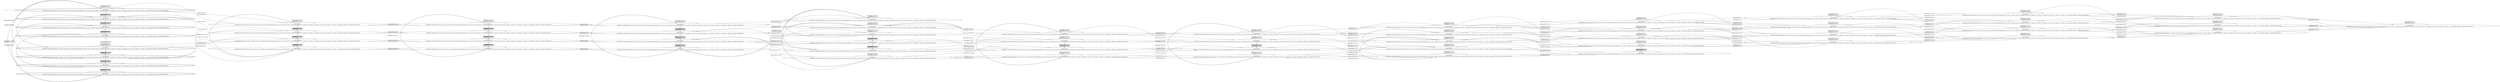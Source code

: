digraph {
rankdir="LR"
s0[peripheries=2,label="state_index=0
State(index=0, fluent atoms=[(at p0 l0-1), (at t0 l0-1), (at t1 l1-0), (at a0 l1-0)], static atoms=[(airplane a0), (city c0), (city c1), (truck t0), (truck t1), (location l0-0), (in-city l0-0 c0), (location l0-1), (in-city l0-1 c0), (location l1-0), (in-city l1-0 c1), (location l1-1), (in-city l1-1 c1), (airport l0-0), (airport l1-0), (obj p0)], derived atoms=[])
"]
s1[peripheries=2,label="state_index=1
State(index=1, fluent atoms=[(at p0 l0-1), (at t0 l0-1), (at a0 l1-0), (at t1 l1-1)], static atoms=[(airplane a0), (city c0), (city c1), (truck t0), (truck t1), (location l0-0), (in-city l0-0 c0), (location l0-1), (in-city l0-1 c0), (location l1-0), (in-city l1-0 c1), (location l1-1), (in-city l1-1 c1), (airport l0-0), (airport l1-0), (obj p0)], derived atoms=[])
"]
s2[peripheries=2,label="state_index=2
State(index=2, fluent atoms=[(at p0 l0-1), (at t1 l1-0), (at a0 l1-0), (at t0 l0-0)], static atoms=[(airplane a0), (city c0), (city c1), (truck t0), (truck t1), (location l0-0), (in-city l0-0 c0), (location l0-1), (in-city l0-1 c0), (location l1-0), (in-city l1-0 c1), (location l1-1), (in-city l1-1 c1), (airport l0-0), (airport l1-0), (obj p0)], derived atoms=[])
"]
s3[label="state_index=3
State(index=3, fluent atoms=[(at t0 l0-1), (at t1 l1-0), (at a0 l1-0), (in p0 t0)], static atoms=[(airplane a0), (city c0), (city c1), (truck t0), (truck t1), (location l0-0), (in-city l0-0 c0), (location l0-1), (in-city l0-1 c0), (location l1-0), (in-city l1-0 c1), (location l1-1), (in-city l1-1 c1), (airport l0-0), (airport l1-0), (obj p0)], derived atoms=[])
"]
s4[peripheries=2,label="state_index=4
State(index=4, fluent atoms=[(at p0 l0-1), (at t0 l0-1), (at t1 l1-0), (at a0 l0-0)], static atoms=[(airplane a0), (city c0), (city c1), (truck t0), (truck t1), (location l0-0), (in-city l0-0 c0), (location l0-1), (in-city l0-1 c0), (location l1-0), (in-city l1-0 c1), (location l1-1), (in-city l1-1 c1), (airport l0-0), (airport l1-0), (obj p0)], derived atoms=[])
"]
s5[peripheries=2,label="state_index=5
State(index=5, fluent atoms=[(at p0 l0-1), (at t0 l0-1), (at a0 l0-0), (at t1 l1-1)], static atoms=[(airplane a0), (city c0), (city c1), (truck t0), (truck t1), (location l0-0), (in-city l0-0 c0), (location l0-1), (in-city l0-1 c0), (location l1-0), (in-city l1-0 c1), (location l1-1), (in-city l1-1 c1), (airport l0-0), (airport l1-0), (obj p0)], derived atoms=[])
"]
s6[peripheries=2,label="state_index=6
State(index=6, fluent atoms=[(at p0 l0-1), (at t1 l1-0), (at a0 l0-0), (at t0 l0-0)], static atoms=[(airplane a0), (city c0), (city c1), (truck t0), (truck t1), (location l0-0), (in-city l0-0 c0), (location l0-1), (in-city l0-1 c0), (location l1-0), (in-city l1-0 c1), (location l1-1), (in-city l1-1 c1), (airport l0-0), (airport l1-0), (obj p0)], derived atoms=[])
"]
s7[label="state_index=7
State(index=7, fluent atoms=[(at t0 l0-1), (at t1 l1-0), (at a0 l0-0), (in p0 t0)], static atoms=[(airplane a0), (city c0), (city c1), (truck t0), (truck t1), (location l0-0), (in-city l0-0 c0), (location l0-1), (in-city l0-1 c0), (location l1-0), (in-city l1-0 c1), (location l1-1), (in-city l1-1 c1), (airport l0-0), (airport l1-0), (obj p0)], derived atoms=[])
"]
s8[label="state_index=8
State(index=8, fluent atoms=[(at t0 l0-1), (at a0 l0-0), (at t1 l1-1), (in p0 t0)], static atoms=[(airplane a0), (city c0), (city c1), (truck t0), (truck t1), (location l0-0), (in-city l0-0 c0), (location l0-1), (in-city l0-1 c0), (location l1-0), (in-city l1-0 c1), (location l1-1), (in-city l1-1 c1), (airport l0-0), (airport l1-0), (obj p0)], derived atoms=[])
"]
s9[label="state_index=9
State(index=9, fluent atoms=[(at t1 l1-0), (at a0 l0-0), (at t0 l0-0), (in p0 t0)], static atoms=[(airplane a0), (city c0), (city c1), (truck t0), (truck t1), (location l0-0), (in-city l0-0 c0), (location l0-1), (in-city l0-1 c0), (location l1-0), (in-city l1-0 c1), (location l1-1), (in-city l1-1 c1), (airport l0-0), (airport l1-0), (obj p0)], derived atoms=[])
"]
s10[label="state_index=10
State(index=10, fluent atoms=[(at a0 l0-0), (at t0 l0-0), (at t1 l1-1), (in p0 t0)], static atoms=[(airplane a0), (city c0), (city c1), (truck t0), (truck t1), (location l0-0), (in-city l0-0 c0), (location l0-1), (in-city l0-1 c0), (location l1-0), (in-city l1-0 c1), (location l1-1), (in-city l1-1 c1), (airport l0-0), (airport l1-0), (obj p0)], derived atoms=[])
"]
s11[label="state_index=11
State(index=11, fluent atoms=[(at t1 l1-0), (at a0 l0-0), (at t0 l0-0), (at p0 l0-0)], static atoms=[(airplane a0), (city c0), (city c1), (truck t0), (truck t1), (location l0-0), (in-city l0-0 c0), (location l0-1), (in-city l0-1 c0), (location l1-0), (in-city l1-0 c1), (location l1-1), (in-city l1-1 c1), (airport l0-0), (airport l1-0), (obj p0)], derived atoms=[])
"]
s12[label="state_index=12
State(index=12, fluent atoms=[(at t1 l1-0), (at a0 l1-0), (at t0 l0-0), (in p0 t0)], static atoms=[(airplane a0), (city c0), (city c1), (truck t0), (truck t1), (location l0-0), (in-city l0-0 c0), (location l0-1), (in-city l0-1 c0), (location l1-0), (in-city l1-0 c1), (location l1-1), (in-city l1-1 c1), (airport l0-0), (airport l1-0), (obj p0)], derived atoms=[])
"]
s13[label="state_index=13
State(index=13, fluent atoms=[(at a0 l1-0), (at t0 l0-0), (at t1 l1-1), (in p0 t0)], static atoms=[(airplane a0), (city c0), (city c1), (truck t0), (truck t1), (location l0-0), (in-city l0-0 c0), (location l0-1), (in-city l0-1 c0), (location l1-0), (in-city l1-0 c1), (location l1-1), (in-city l1-1 c1), (airport l0-0), (airport l1-0), (obj p0)], derived atoms=[])
"]
s14[label="state_index=14
State(index=14, fluent atoms=[(at t1 l1-0), (at a0 l1-0), (at t0 l0-0), (at p0 l0-0)], static atoms=[(airplane a0), (city c0), (city c1), (truck t0), (truck t1), (location l0-0), (in-city l0-0 c0), (location l0-1), (in-city l0-1 c0), (location l1-0), (in-city l1-0 c1), (location l1-1), (in-city l1-1 c1), (airport l0-0), (airport l1-0), (obj p0)], derived atoms=[])
"]
s15[label="state_index=15
State(index=15, fluent atoms=[(at a0 l1-0), (at t0 l0-0), (at t1 l1-1), (at p0 l0-0)], static atoms=[(airplane a0), (city c0), (city c1), (truck t0), (truck t1), (location l0-0), (in-city l0-0 c0), (location l0-1), (in-city l0-1 c0), (location l1-0), (in-city l1-0 c1), (location l1-1), (in-city l1-1 c1), (airport l0-0), (airport l1-0), (obj p0)], derived atoms=[])
"]
s16[label="state_index=16
State(index=16, fluent atoms=[(at t0 l0-1), (at t1 l1-0), (at a0 l1-0), (at p0 l0-0)], static atoms=[(airplane a0), (city c0), (city c1), (truck t0), (truck t1), (location l0-0), (in-city l0-0 c0), (location l0-1), (in-city l0-1 c0), (location l1-0), (in-city l1-0 c1), (location l1-1), (in-city l1-1 c1), (airport l0-0), (airport l1-0), (obj p0)], derived atoms=[])
"]
s17[label="state_index=17
State(index=17, fluent atoms=[(at t0 l0-1), (at a0 l1-0), (at t1 l1-1), (at p0 l0-0)], static atoms=[(airplane a0), (city c0), (city c1), (truck t0), (truck t1), (location l0-0), (in-city l0-0 c0), (location l0-1), (in-city l0-1 c0), (location l1-0), (in-city l1-0 c1), (location l1-1), (in-city l1-1 c1), (airport l0-0), (airport l1-0), (obj p0)], derived atoms=[])
"]
s18[label="state_index=18
State(index=18, fluent atoms=[(at t0 l0-1), (at t1 l1-0), (at a0 l0-0), (at p0 l0-0)], static atoms=[(airplane a0), (city c0), (city c1), (truck t0), (truck t1), (location l0-0), (in-city l0-0 c0), (location l0-1), (in-city l0-1 c0), (location l1-0), (in-city l1-0 c1), (location l1-1), (in-city l1-1 c1), (airport l0-0), (airport l1-0), (obj p0)], derived atoms=[])
"]
s19[label="state_index=19
State(index=19, fluent atoms=[(at t0 l0-1), (at a0 l0-0), (at t1 l1-1), (at p0 l0-0)], static atoms=[(airplane a0), (city c0), (city c1), (truck t0), (truck t1), (location l0-0), (in-city l0-0 c0), (location l0-1), (in-city l0-1 c0), (location l1-0), (in-city l1-0 c1), (location l1-1), (in-city l1-1 c1), (airport l0-0), (airport l1-0), (obj p0)], derived atoms=[])
"]
s20[label="state_index=20
State(index=20, fluent atoms=[(at t0 l0-1), (at t1 l1-0), (at a0 l0-0), (in p0 a0)], static atoms=[(airplane a0), (city c0), (city c1), (truck t0), (truck t1), (location l0-0), (in-city l0-0 c0), (location l0-1), (in-city l0-1 c0), (location l1-0), (in-city l1-0 c1), (location l1-1), (in-city l1-1 c1), (airport l0-0), (airport l1-0), (obj p0)], derived atoms=[])
"]
s21[label="state_index=21
State(index=21, fluent atoms=[(at t0 l0-1), (at a0 l0-0), (at t1 l1-1), (in p0 a0)], static atoms=[(airplane a0), (city c0), (city c1), (truck t0), (truck t1), (location l0-0), (in-city l0-0 c0), (location l0-1), (in-city l0-1 c0), (location l1-0), (in-city l1-0 c1), (location l1-1), (in-city l1-1 c1), (airport l0-0), (airport l1-0), (obj p0)], derived atoms=[])
"]
s22[label="state_index=22
State(index=22, fluent atoms=[(at t1 l1-0), (at a0 l0-0), (at t0 l0-0), (in p0 a0)], static atoms=[(airplane a0), (city c0), (city c1), (truck t0), (truck t1), (location l0-0), (in-city l0-0 c0), (location l0-1), (in-city l0-1 c0), (location l1-0), (in-city l1-0 c1), (location l1-1), (in-city l1-1 c1), (airport l0-0), (airport l1-0), (obj p0)], derived atoms=[])
"]
s23[label="state_index=23
State(index=23, fluent atoms=[(at t0 l0-1), (at t1 l1-0), (at a0 l1-0), (in p0 a0)], static atoms=[(airplane a0), (city c0), (city c1), (truck t0), (truck t1), (location l0-0), (in-city l0-0 c0), (location l0-1), (in-city l0-1 c0), (location l1-0), (in-city l1-0 c1), (location l1-1), (in-city l1-1 c1), (airport l0-0), (airport l1-0), (obj p0)], derived atoms=[])
"]
s24[label="state_index=24
State(index=24, fluent atoms=[(at t0 l0-1), (at a0 l1-0), (at t1 l1-1), (in p0 a0)], static atoms=[(airplane a0), (city c0), (city c1), (truck t0), (truck t1), (location l0-0), (in-city l0-0 c0), (location l0-1), (in-city l0-1 c0), (location l1-0), (in-city l1-0 c1), (location l1-1), (in-city l1-1 c1), (airport l0-0), (airport l1-0), (obj p0)], derived atoms=[])
"]
s25[label="state_index=25
State(index=25, fluent atoms=[(at t1 l1-0), (at a0 l1-0), (at t0 l0-0), (in p0 a0)], static atoms=[(airplane a0), (city c0), (city c1), (truck t0), (truck t1), (location l0-0), (in-city l0-0 c0), (location l0-1), (in-city l0-1 c0), (location l1-0), (in-city l1-0 c1), (location l1-1), (in-city l1-1 c1), (airport l0-0), (airport l1-0), (obj p0)], derived atoms=[])
"]
s26[label="state_index=26
State(index=26, fluent atoms=[(at t0 l0-1), (at t1 l1-0), (at a0 l1-0), (at p0 l1-0)], static atoms=[(airplane a0), (city c0), (city c1), (truck t0), (truck t1), (location l0-0), (in-city l0-0 c0), (location l0-1), (in-city l0-1 c0), (location l1-0), (in-city l1-0 c1), (location l1-1), (in-city l1-1 c1), (airport l0-0), (airport l1-0), (obj p0)], derived atoms=[])
"]
s27[label="state_index=27
State(index=27, fluent atoms=[(at t0 l0-1), (at a0 l1-0), (at t1 l1-1), (at p0 l1-0)], static atoms=[(airplane a0), (city c0), (city c1), (truck t0), (truck t1), (location l0-0), (in-city l0-0 c0), (location l0-1), (in-city l0-1 c0), (location l1-0), (in-city l1-0 c1), (location l1-1), (in-city l1-1 c1), (airport l0-0), (airport l1-0), (obj p0)], derived atoms=[])
"]
s28[label="state_index=28
State(index=28, fluent atoms=[(at t1 l1-0), (at a0 l1-0), (at t0 l0-0), (at p0 l1-0)], static atoms=[(airplane a0), (city c0), (city c1), (truck t0), (truck t1), (location l0-0), (in-city l0-0 c0), (location l0-1), (in-city l0-1 c0), (location l1-0), (in-city l1-0 c1), (location l1-1), (in-city l1-1 c1), (airport l0-0), (airport l1-0), (obj p0)], derived atoms=[])
"]
s29[label="state_index=29
State(index=29, fluent atoms=[(at t0 l0-1), (at t1 l1-0), (at a0 l1-0), (in p0 t1)], static atoms=[(airplane a0), (city c0), (city c1), (truck t0), (truck t1), (location l0-0), (in-city l0-0 c0), (location l0-1), (in-city l0-1 c0), (location l1-0), (in-city l1-0 c1), (location l1-1), (in-city l1-1 c1), (airport l0-0), (airport l1-0), (obj p0)], derived atoms=[])
"]
s30[label="state_index=30
State(index=30, fluent atoms=[(at t0 l0-1), (at t1 l1-0), (at a0 l0-0), (at p0 l1-0)], static atoms=[(airplane a0), (city c0), (city c1), (truck t0), (truck t1), (location l0-0), (in-city l0-0 c0), (location l0-1), (in-city l0-1 c0), (location l1-0), (in-city l1-0 c1), (location l1-1), (in-city l1-1 c1), (airport l0-0), (airport l1-0), (obj p0)], derived atoms=[])
"]
s31[label="state_index=31
State(index=31, fluent atoms=[(at t0 l0-1), (at a0 l0-0), (at t1 l1-1), (at p0 l1-0)], static atoms=[(airplane a0), (city c0), (city c1), (truck t0), (truck t1), (location l0-0), (in-city l0-0 c0), (location l0-1), (in-city l0-1 c0), (location l1-0), (in-city l1-0 c1), (location l1-1), (in-city l1-1 c1), (airport l0-0), (airport l1-0), (obj p0)], derived atoms=[])
"]
s32[label="state_index=32
State(index=32, fluent atoms=[(at t1 l1-0), (at a0 l0-0), (at t0 l0-0), (at p0 l1-0)], static atoms=[(airplane a0), (city c0), (city c1), (truck t0), (truck t1), (location l0-0), (in-city l0-0 c0), (location l0-1), (in-city l0-1 c0), (location l1-0), (in-city l1-0 c1), (location l1-1), (in-city l1-1 c1), (airport l0-0), (airport l1-0), (obj p0)], derived atoms=[])
"]
s33[label="state_index=33
State(index=33, fluent atoms=[(at t0 l0-1), (at t1 l1-0), (at a0 l0-0), (in p0 t1)], static atoms=[(airplane a0), (city c0), (city c1), (truck t0), (truck t1), (location l0-0), (in-city l0-0 c0), (location l0-1), (in-city l0-1 c0), (location l1-0), (in-city l1-0 c1), (location l1-1), (in-city l1-1 c1), (airport l0-0), (airport l1-0), (obj p0)], derived atoms=[])
"]
s34[label="state_index=34
State(index=34, fluent atoms=[(at t0 l0-1), (at a0 l0-0), (at t1 l1-1), (in p0 t1)], static atoms=[(airplane a0), (city c0), (city c1), (truck t0), (truck t1), (location l0-0), (in-city l0-0 c0), (location l0-1), (in-city l0-1 c0), (location l1-0), (in-city l1-0 c1), (location l1-1), (in-city l1-1 c1), (airport l0-0), (airport l1-0), (obj p0)], derived atoms=[])
"]
s35[label="state_index=35
State(index=35, fluent atoms=[(at t1 l1-0), (at a0 l0-0), (at t0 l0-0), (in p0 t1)], static atoms=[(airplane a0), (city c0), (city c1), (truck t0), (truck t1), (location l0-0), (in-city l0-0 c0), (location l0-1), (in-city l0-1 c0), (location l1-0), (in-city l1-0 c1), (location l1-1), (in-city l1-1 c1), (airport l0-0), (airport l1-0), (obj p0)], derived atoms=[])
"]
s36[label="state_index=36
State(index=36, fluent atoms=[(at a0 l0-0), (at t0 l0-0), (at t1 l1-1), (in p0 t1)], static atoms=[(airplane a0), (city c0), (city c1), (truck t0), (truck t1), (location l0-0), (in-city l0-0 c0), (location l0-1), (in-city l0-1 c0), (location l1-0), (in-city l1-0 c1), (location l1-1), (in-city l1-1 c1), (airport l0-0), (airport l1-0), (obj p0)], derived atoms=[])
"]
s37[label="state_index=37
State(index=37, fluent atoms=[(at t1 l1-0), (at a0 l1-0), (at t0 l0-0), (in p0 t1)], static atoms=[(airplane a0), (city c0), (city c1), (truck t0), (truck t1), (location l0-0), (in-city l0-0 c0), (location l0-1), (in-city l0-1 c0), (location l1-0), (in-city l1-0 c1), (location l1-1), (in-city l1-1 c1), (airport l0-0), (airport l1-0), (obj p0)], derived atoms=[])
"]
s38[label="state_index=38
State(index=38, fluent atoms=[(at a0 l1-0), (at t0 l0-0), (at t1 l1-1), (in p0 t1)], static atoms=[(airplane a0), (city c0), (city c1), (truck t0), (truck t1), (location l0-0), (in-city l0-0 c0), (location l0-1), (in-city l0-1 c0), (location l1-0), (in-city l1-0 c1), (location l1-1), (in-city l1-1 c1), (airport l0-0), (airport l1-0), (obj p0)], derived atoms=[])
"]
s39[label="state_index=39
State(index=39, fluent atoms=[(at a0 l1-0), (at t0 l0-0), (at t1 l1-1), (at p0 l1-1)], static atoms=[(airplane a0), (city c0), (city c1), (truck t0), (truck t1), (location l0-0), (in-city l0-0 c0), (location l0-1), (in-city l0-1 c0), (location l1-0), (in-city l1-0 c1), (location l1-1), (in-city l1-1 c1), (airport l0-0), (airport l1-0), (obj p0)], derived atoms=[])
"]
s40[label="state_index=40
State(index=40, fluent atoms=[(at t0 l0-1), (at a0 l1-0), (at t1 l1-1), (in p0 t1)], static atoms=[(airplane a0), (city c0), (city c1), (truck t0), (truck t1), (location l0-0), (in-city l0-0 c0), (location l0-1), (in-city l0-1 c0), (location l1-0), (in-city l1-0 c1), (location l1-1), (in-city l1-1 c1), (airport l0-0), (airport l1-0), (obj p0)], derived atoms=[])
"]
s41[label="state_index=41
State(index=41, fluent atoms=[(at t0 l0-1), (at a0 l1-0), (at t1 l1-1), (at p0 l1-1)], static atoms=[(airplane a0), (city c0), (city c1), (truck t0), (truck t1), (location l0-0), (in-city l0-0 c0), (location l0-1), (in-city l0-1 c0), (location l1-0), (in-city l1-0 c1), (location l1-1), (in-city l1-1 c1), (airport l0-0), (airport l1-0), (obj p0)], derived atoms=[])
"]
s42[label="state_index=42
State(index=42, fluent atoms=[(at t0 l0-1), (at t1 l1-0), (at a0 l1-0), (at p0 l1-1)], static atoms=[(airplane a0), (city c0), (city c1), (truck t0), (truck t1), (location l0-0), (in-city l0-0 c0), (location l0-1), (in-city l0-1 c0), (location l1-0), (in-city l1-0 c1), (location l1-1), (in-city l1-1 c1), (airport l0-0), (airport l1-0), (obj p0)], derived atoms=[])
"]
s43[label="state_index=43
State(index=43, fluent atoms=[(at t0 l0-1), (at a0 l0-0), (at t1 l1-1), (at p0 l1-1)], static atoms=[(airplane a0), (city c0), (city c1), (truck t0), (truck t1), (location l0-0), (in-city l0-0 c0), (location l0-1), (in-city l0-1 c0), (location l1-0), (in-city l1-0 c1), (location l1-1), (in-city l1-1 c1), (airport l0-0), (airport l1-0), (obj p0)], derived atoms=[])
"]
s44[label="state_index=44
State(index=44, fluent atoms=[(at t0 l0-1), (at t1 l1-0), (at a0 l0-0), (at p0 l1-1)], static atoms=[(airplane a0), (city c0), (city c1), (truck t0), (truck t1), (location l0-0), (in-city l0-0 c0), (location l0-1), (in-city l0-1 c0), (location l1-0), (in-city l1-0 c1), (location l1-1), (in-city l1-1 c1), (airport l0-0), (airport l1-0), (obj p0)], derived atoms=[])
"]
s45[label="state_index=45
State(index=45, fluent atoms=[(at a0 l0-0), (at t0 l0-0), (at t1 l1-1), (at p0 l1-1)], static atoms=[(airplane a0), (city c0), (city c1), (truck t0), (truck t1), (location l0-0), (in-city l0-0 c0), (location l0-1), (in-city l0-1 c0), (location l1-0), (in-city l1-0 c1), (location l1-1), (in-city l1-1 c1), (airport l0-0), (airport l1-0), (obj p0)], derived atoms=[])
"]
s46[label="state_index=46
State(index=46, fluent atoms=[(at t1 l1-0), (at a0 l0-0), (at t0 l0-0), (at p0 l1-1)], static atoms=[(airplane a0), (city c0), (city c1), (truck t0), (truck t1), (location l0-0), (in-city l0-0 c0), (location l0-1), (in-city l0-1 c0), (location l1-0), (in-city l1-0 c1), (location l1-1), (in-city l1-1 c1), (airport l0-0), (airport l1-0), (obj p0)], derived atoms=[])
"]
s47[label="state_index=47
State(index=47, fluent atoms=[(at t1 l1-0), (at a0 l1-0), (at t0 l0-0), (at p0 l1-1)], static atoms=[(airplane a0), (city c0), (city c1), (truck t0), (truck t1), (location l0-0), (in-city l0-0 c0), (location l0-1), (in-city l0-1 c0), (location l1-0), (in-city l1-0 c1), (location l1-1), (in-city l1-1 c1), (airport l0-0), (airport l1-0), (obj p0)], derived atoms=[])
"]
s48[label="state_index=48
State(index=48, fluent atoms=[(at a0 l0-0), (at t0 l0-0), (at t1 l1-1), (at p0 l1-0)], static atoms=[(airplane a0), (city c0), (city c1), (truck t0), (truck t1), (location l0-0), (in-city l0-0 c0), (location l0-1), (in-city l0-1 c0), (location l1-0), (in-city l1-0 c1), (location l1-1), (in-city l1-1 c1), (airport l0-0), (airport l1-0), (obj p0)], derived atoms=[])
"]
s49[label="state_index=49
State(index=49, fluent atoms=[(at a0 l1-0), (at t0 l0-0), (at t1 l1-1), (at p0 l1-0)], static atoms=[(airplane a0), (city c0), (city c1), (truck t0), (truck t1), (location l0-0), (in-city l0-0 c0), (location l0-1), (in-city l0-1 c0), (location l1-0), (in-city l1-0 c1), (location l1-1), (in-city l1-1 c1), (airport l0-0), (airport l1-0), (obj p0)], derived atoms=[])
"]
s50[label="state_index=50
State(index=50, fluent atoms=[(at a0 l1-0), (at t0 l0-0), (at t1 l1-1), (in p0 a0)], static atoms=[(airplane a0), (city c0), (city c1), (truck t0), (truck t1), (location l0-0), (in-city l0-0 c0), (location l0-1), (in-city l0-1 c0), (location l1-0), (in-city l1-0 c1), (location l1-1), (in-city l1-1 c1), (airport l0-0), (airport l1-0), (obj p0)], derived atoms=[])
"]
s51[label="state_index=51
State(index=51, fluent atoms=[(at a0 l0-0), (at t0 l0-0), (at t1 l1-1), (in p0 a0)], static atoms=[(airplane a0), (city c0), (city c1), (truck t0), (truck t1), (location l0-0), (in-city l0-0 c0), (location l0-1), (in-city l0-1 c0), (location l1-0), (in-city l1-0 c1), (location l1-1), (in-city l1-1 c1), (airport l0-0), (airport l1-0), (obj p0)], derived atoms=[])
"]
s52[label="state_index=52
State(index=52, fluent atoms=[(at a0 l0-0), (at t0 l0-0), (at t1 l1-1), (at p0 l0-0)], static atoms=[(airplane a0), (city c0), (city c1), (truck t0), (truck t1), (location l0-0), (in-city l0-0 c0), (location l0-1), (in-city l0-1 c0), (location l1-0), (in-city l1-0 c1), (location l1-1), (in-city l1-1 c1), (airport l0-0), (airport l1-0), (obj p0)], derived atoms=[])
"]
s53[label="state_index=53
State(index=53, fluent atoms=[(at t0 l0-1), (at a0 l1-0), (at t1 l1-1), (in p0 t0)], static atoms=[(airplane a0), (city c0), (city c1), (truck t0), (truck t1), (location l0-0), (in-city l0-0 c0), (location l0-1), (in-city l0-1 c0), (location l1-0), (in-city l1-0 c1), (location l1-1), (in-city l1-1 c1), (airport l0-0), (airport l1-0), (obj p0)], derived atoms=[])
"]
s54[peripheries=2,label="state_index=54
State(index=54, fluent atoms=[(at p0 l0-1), (at a0 l0-0), (at t0 l0-0), (at t1 l1-1)], static atoms=[(airplane a0), (city c0), (city c1), (truck t0), (truck t1), (location l0-0), (in-city l0-0 c0), (location l0-1), (in-city l0-1 c0), (location l1-0), (in-city l1-0 c1), (location l1-1), (in-city l1-1 c1), (airport l0-0), (airport l1-0), (obj p0)], derived atoms=[])
"]
s55[peripheries=2,label="state_index=55
State(index=55, fluent atoms=[(at p0 l0-1), (at a0 l1-0), (at t0 l0-0), (at t1 l1-1)], static atoms=[(airplane a0), (city c0), (city c1), (truck t0), (truck t1), (location l0-0), (in-city l0-0 c0), (location l0-1), (in-city l0-1 c0), (location l1-0), (in-city l1-0 c1), (location l1-1), (in-city l1-1 c1), (airport l0-0), (airport l1-0), (obj p0)], derived atoms=[])
"]
Dangling [ label = "", style = invis ]
{ rank = same; Dangling }
Dangling -> s0
{ rank = same; s44}
{ rank = same; s42,s43,s46}
{ rank = same; s34,s41,s45,s47}
{ rank = same; s33,s36,s39,s40}
{ rank = same; s29,s30,s31,s35,s38}
{ rank = same; s26,s27,s32,s37,s48}
{ rank = same; s23,s24,s28,s49}
{ rank = same; s20,s21,s25,s50}
{ rank = same; s16,s17,s18,s19,s22,s51}
{ rank = same; s11,s14,s15,s52}
{ rank = same; s9,s10,s12,s13}
{ rank = same; s3,s7,s8,s53}
{ rank = same; s0,s1,s2,s4,s5,s6,s54,s55}
s0->s0 [label="(drive-truck t0 l0-1 l0-1 c0)
(fly-airplane a0 l1-0 l1-0)
(drive-truck t1 l1-0 l1-0 c1)
"]
s0->s1 [label="(drive-truck t1 l1-0 l1-1 c1)
"]
s0->s2 [label="(drive-truck t0 l0-1 l0-0 c0)
"]
s0->s3 [label="(load-truck p0 t0 l0-1)
"]
s0->s4 [label="(fly-airplane a0 l1-0 l0-0)
"]
s1->s0 [label="(drive-truck t1 l1-1 l1-0 c1)
"]
s1->s1 [label="(fly-airplane a0 l1-0 l1-0)
(drive-truck t0 l0-1 l0-1 c0)
(drive-truck t1 l1-1 l1-1 c1)
"]
s1->s5 [label="(fly-airplane a0 l1-0 l0-0)
"]
s1->s53 [label="(load-truck p0 t0 l0-1)
"]
s1->s55 [label="(drive-truck t0 l0-1 l0-0 c0)
"]
s2->s0 [label="(drive-truck t0 l0-0 l0-1 c0)
"]
s2->s2 [label="(fly-airplane a0 l1-0 l1-0)
(drive-truck t0 l0-0 l0-0 c0)
(drive-truck t1 l1-0 l1-0 c1)
"]
s2->s6 [label="(fly-airplane a0 l1-0 l0-0)
"]
s2->s55 [label="(drive-truck t1 l1-0 l1-1 c1)
"]
s3->s0 [label="(unload-truck p0 t0 l0-1)
"]
s3->s3 [label="(drive-truck t1 l1-0 l1-0 c1)
(drive-truck t0 l0-1 l0-1 c0)
(fly-airplane a0 l1-0 l1-0)
"]
s3->s7 [label="(fly-airplane a0 l1-0 l0-0)
"]
s3->s12 [label="(drive-truck t0 l0-1 l0-0 c0)
"]
s3->s53 [label="(drive-truck t1 l1-0 l1-1 c1)
"]
s4->s0 [label="(fly-airplane a0 l0-0 l1-0)
"]
s4->s4 [label="(drive-truck t0 l0-1 l0-1 c0)
(drive-truck t1 l1-0 l1-0 c1)
(fly-airplane a0 l0-0 l0-0)
"]
s4->s5 [label="(drive-truck t1 l1-0 l1-1 c1)
"]
s4->s6 [label="(drive-truck t0 l0-1 l0-0 c0)
"]
s4->s7 [label="(load-truck p0 t0 l0-1)
"]
s5->s1 [label="(fly-airplane a0 l0-0 l1-0)
"]
s5->s4 [label="(drive-truck t1 l1-1 l1-0 c1)
"]
s5->s5 [label="(drive-truck t0 l0-1 l0-1 c0)
(fly-airplane a0 l0-0 l0-0)
(drive-truck t1 l1-1 l1-1 c1)
"]
s5->s8 [label="(load-truck p0 t0 l0-1)
"]
s5->s54 [label="(drive-truck t0 l0-1 l0-0 c0)
"]
s6->s2 [label="(fly-airplane a0 l0-0 l1-0)
"]
s6->s4 [label="(drive-truck t0 l0-0 l0-1 c0)
"]
s6->s6 [label="(fly-airplane a0 l0-0 l0-0)
(drive-truck t0 l0-0 l0-0 c0)
(drive-truck t1 l1-0 l1-0 c1)
"]
s6->s54 [label="(drive-truck t1 l1-0 l1-1 c1)
"]
s7->s3 [label="(fly-airplane a0 l0-0 l1-0)
"]
s7->s4 [label="(unload-truck p0 t0 l0-1)
"]
s7->s7 [label="(fly-airplane a0 l0-0 l0-0)
(drive-truck t0 l0-1 l0-1 c0)
(drive-truck t1 l1-0 l1-0 c1)
"]
s7->s8 [label="(drive-truck t1 l1-0 l1-1 c1)
"]
s7->s9 [label="(drive-truck t0 l0-1 l0-0 c0)
"]
s8->s5 [label="(unload-truck p0 t0 l0-1)
"]
s8->s7 [label="(drive-truck t1 l1-1 l1-0 c1)
"]
s8->s8 [label="(fly-airplane a0 l0-0 l0-0)
(drive-truck t0 l0-1 l0-1 c0)
(drive-truck t1 l1-1 l1-1 c1)
"]
s8->s10 [label="(drive-truck t0 l0-1 l0-0 c0)
"]
s8->s53 [label="(fly-airplane a0 l0-0 l1-0)
"]
s9->s7 [label="(drive-truck t0 l0-0 l0-1 c0)
"]
s9->s9 [label="(fly-airplane a0 l0-0 l0-0)
(drive-truck t0 l0-0 l0-0 c0)
(drive-truck t1 l1-0 l1-0 c1)
"]
s9->s10 [label="(drive-truck t1 l1-0 l1-1 c1)
"]
s9->s11 [label="(unload-truck p0 t0 l0-0)
"]
s9->s12 [label="(fly-airplane a0 l0-0 l1-0)
"]
s10->s8 [label="(drive-truck t0 l0-0 l0-1 c0)
"]
s10->s9 [label="(drive-truck t1 l1-1 l1-0 c1)
"]
s10->s10 [label="(drive-truck t0 l0-0 l0-0 c0)
(fly-airplane a0 l0-0 l0-0)
(drive-truck t1 l1-1 l1-1 c1)
"]
s10->s13 [label="(fly-airplane a0 l0-0 l1-0)
"]
s10->s52 [label="(unload-truck p0 t0 l0-0)
"]
s11->s9 [label="(load-truck p0 t0 l0-0)
"]
s11->s11 [label="(fly-airplane a0 l0-0 l0-0)
(drive-truck t0 l0-0 l0-0 c0)
(drive-truck t1 l1-0 l1-0 c1)
"]
s11->s14 [label="(fly-airplane a0 l0-0 l1-0)
"]
s11->s18 [label="(drive-truck t0 l0-0 l0-1 c0)
"]
s11->s22 [label="(load-airplane p0 a0 l0-0)
"]
s11->s52 [label="(drive-truck t1 l1-0 l1-1 c1)
"]
s12->s3 [label="(drive-truck t0 l0-0 l0-1 c0)
"]
s12->s9 [label="(fly-airplane a0 l1-0 l0-0)
"]
s12->s12 [label="(drive-truck t1 l1-0 l1-0 c1)
(fly-airplane a0 l1-0 l1-0)
(drive-truck t0 l0-0 l0-0 c0)
"]
s12->s13 [label="(drive-truck t1 l1-0 l1-1 c1)
"]
s12->s14 [label="(unload-truck p0 t0 l0-0)
"]
s13->s10 [label="(fly-airplane a0 l1-0 l0-0)
"]
s13->s12 [label="(drive-truck t1 l1-1 l1-0 c1)
"]
s13->s13 [label="(fly-airplane a0 l1-0 l1-0)
(drive-truck t0 l0-0 l0-0 c0)
(drive-truck t1 l1-1 l1-1 c1)
"]
s13->s15 [label="(unload-truck p0 t0 l0-0)
"]
s13->s53 [label="(drive-truck t0 l0-0 l0-1 c0)
"]
s14->s11 [label="(fly-airplane a0 l1-0 l0-0)
"]
s14->s12 [label="(load-truck p0 t0 l0-0)
"]
s14->s14 [label="(drive-truck t1 l1-0 l1-0 c1)
(drive-truck t0 l0-0 l0-0 c0)
(fly-airplane a0 l1-0 l1-0)
"]
s14->s15 [label="(drive-truck t1 l1-0 l1-1 c1)
"]
s14->s16 [label="(drive-truck t0 l0-0 l0-1 c0)
"]
s15->s13 [label="(load-truck p0 t0 l0-0)
"]
s15->s14 [label="(drive-truck t1 l1-1 l1-0 c1)
"]
s15->s15 [label="(drive-truck t1 l1-1 l1-1 c1)
(drive-truck t0 l0-0 l0-0 c0)
(fly-airplane a0 l1-0 l1-0)
"]
s15->s17 [label="(drive-truck t0 l0-0 l0-1 c0)
"]
s15->s52 [label="(fly-airplane a0 l1-0 l0-0)
"]
s16->s14 [label="(drive-truck t0 l0-1 l0-0 c0)
"]
s16->s16 [label="(drive-truck t1 l1-0 l1-0 c1)
(fly-airplane a0 l1-0 l1-0)
(drive-truck t0 l0-1 l0-1 c0)
"]
s16->s17 [label="(drive-truck t1 l1-0 l1-1 c1)
"]
s16->s18 [label="(fly-airplane a0 l1-0 l0-0)
"]
s17->s15 [label="(drive-truck t0 l0-1 l0-0 c0)
"]
s17->s16 [label="(drive-truck t1 l1-1 l1-0 c1)
"]
s17->s17 [label="(drive-truck t0 l0-1 l0-1 c0)
(drive-truck t1 l1-1 l1-1 c1)
(fly-airplane a0 l1-0 l1-0)
"]
s17->s19 [label="(fly-airplane a0 l1-0 l0-0)
"]
s18->s11 [label="(drive-truck t0 l0-1 l0-0 c0)
"]
s18->s16 [label="(fly-airplane a0 l0-0 l1-0)
"]
s18->s18 [label="(fly-airplane a0 l0-0 l0-0)
(drive-truck t0 l0-1 l0-1 c0)
(drive-truck t1 l1-0 l1-0 c1)
"]
s18->s19 [label="(drive-truck t1 l1-0 l1-1 c1)
"]
s18->s20 [label="(load-airplane p0 a0 l0-0)
"]
s19->s17 [label="(fly-airplane a0 l0-0 l1-0)
"]
s19->s18 [label="(drive-truck t1 l1-1 l1-0 c1)
"]
s19->s19 [label="(fly-airplane a0 l0-0 l0-0)
(drive-truck t0 l0-1 l0-1 c0)
(drive-truck t1 l1-1 l1-1 c1)
"]
s19->s21 [label="(load-airplane p0 a0 l0-0)
"]
s19->s52 [label="(drive-truck t0 l0-1 l0-0 c0)
"]
s20->s18 [label="(unload-airplane p0 a0 l0-0)
"]
s20->s20 [label="(fly-airplane a0 l0-0 l0-0)
(drive-truck t1 l1-0 l1-0 c1)
(drive-truck t0 l0-1 l0-1 c0)
"]
s20->s21 [label="(drive-truck t1 l1-0 l1-1 c1)
"]
s20->s22 [label="(drive-truck t0 l0-1 l0-0 c0)
"]
s20->s23 [label="(fly-airplane a0 l0-0 l1-0)
"]
s21->s19 [label="(unload-airplane p0 a0 l0-0)
"]
s21->s20 [label="(drive-truck t1 l1-1 l1-0 c1)
"]
s21->s21 [label="(drive-truck t0 l0-1 l0-1 c0)
(drive-truck t1 l1-1 l1-1 c1)
(fly-airplane a0 l0-0 l0-0)
"]
s21->s24 [label="(fly-airplane a0 l0-0 l1-0)
"]
s21->s51 [label="(drive-truck t0 l0-1 l0-0 c0)
"]
s22->s11 [label="(unload-airplane p0 a0 l0-0)
"]
s22->s20 [label="(drive-truck t0 l0-0 l0-1 c0)
"]
s22->s22 [label="(fly-airplane a0 l0-0 l0-0)
(drive-truck t0 l0-0 l0-0 c0)
(drive-truck t1 l1-0 l1-0 c1)
"]
s22->s25 [label="(fly-airplane a0 l0-0 l1-0)
"]
s22->s51 [label="(drive-truck t1 l1-0 l1-1 c1)
"]
s23->s20 [label="(fly-airplane a0 l1-0 l0-0)
"]
s23->s23 [label="(fly-airplane a0 l1-0 l1-0)
(drive-truck t0 l0-1 l0-1 c0)
(drive-truck t1 l1-0 l1-0 c1)
"]
s23->s24 [label="(drive-truck t1 l1-0 l1-1 c1)
"]
s23->s25 [label="(drive-truck t0 l0-1 l0-0 c0)
"]
s23->s26 [label="(unload-airplane p0 a0 l1-0)
"]
s24->s21 [label="(fly-airplane a0 l1-0 l0-0)
"]
s24->s23 [label="(drive-truck t1 l1-1 l1-0 c1)
"]
s24->s24 [label="(drive-truck t1 l1-1 l1-1 c1)
(drive-truck t0 l0-1 l0-1 c0)
(fly-airplane a0 l1-0 l1-0)
"]
s24->s27 [label="(unload-airplane p0 a0 l1-0)
"]
s24->s50 [label="(drive-truck t0 l0-1 l0-0 c0)
"]
s25->s22 [label="(fly-airplane a0 l1-0 l0-0)
"]
s25->s23 [label="(drive-truck t0 l0-0 l0-1 c0)
"]
s25->s25 [label="(fly-airplane a0 l1-0 l1-0)
(drive-truck t0 l0-0 l0-0 c0)
(drive-truck t1 l1-0 l1-0 c1)
"]
s25->s28 [label="(unload-airplane p0 a0 l1-0)
"]
s25->s50 [label="(drive-truck t1 l1-0 l1-1 c1)
"]
s26->s23 [label="(load-airplane p0 a0 l1-0)
"]
s26->s26 [label="(drive-truck t0 l0-1 l0-1 c0)
(fly-airplane a0 l1-0 l1-0)
(drive-truck t1 l1-0 l1-0 c1)
"]
s26->s27 [label="(drive-truck t1 l1-0 l1-1 c1)
"]
s26->s28 [label="(drive-truck t0 l0-1 l0-0 c0)
"]
s26->s29 [label="(load-truck p0 t1 l1-0)
"]
s26->s30 [label="(fly-airplane a0 l1-0 l0-0)
"]
s27->s24 [label="(load-airplane p0 a0 l1-0)
"]
s27->s26 [label="(drive-truck t1 l1-1 l1-0 c1)
"]
s27->s27 [label="(fly-airplane a0 l1-0 l1-0)
(drive-truck t0 l0-1 l0-1 c0)
(drive-truck t1 l1-1 l1-1 c1)
"]
s27->s31 [label="(fly-airplane a0 l1-0 l0-0)
"]
s27->s49 [label="(drive-truck t0 l0-1 l0-0 c0)
"]
s28->s25 [label="(load-airplane p0 a0 l1-0)
"]
s28->s26 [label="(drive-truck t0 l0-0 l0-1 c0)
"]
s28->s28 [label="(drive-truck t1 l1-0 l1-0 c1)
(fly-airplane a0 l1-0 l1-0)
(drive-truck t0 l0-0 l0-0 c0)
"]
s28->s32 [label="(fly-airplane a0 l1-0 l0-0)
"]
s28->s37 [label="(load-truck p0 t1 l1-0)
"]
s28->s49 [label="(drive-truck t1 l1-0 l1-1 c1)
"]
s29->s26 [label="(unload-truck p0 t1 l1-0)
"]
s29->s29 [label="(fly-airplane a0 l1-0 l1-0)
(drive-truck t0 l0-1 l0-1 c0)
(drive-truck t1 l1-0 l1-0 c1)
"]
s29->s33 [label="(fly-airplane a0 l1-0 l0-0)
"]
s29->s37 [label="(drive-truck t0 l0-1 l0-0 c0)
"]
s29->s40 [label="(drive-truck t1 l1-0 l1-1 c1)
"]
s30->s26 [label="(fly-airplane a0 l0-0 l1-0)
"]
s30->s30 [label="(drive-truck t0 l0-1 l0-1 c0)
(fly-airplane a0 l0-0 l0-0)
(drive-truck t1 l1-0 l1-0 c1)
"]
s30->s31 [label="(drive-truck t1 l1-0 l1-1 c1)
"]
s30->s32 [label="(drive-truck t0 l0-1 l0-0 c0)
"]
s30->s33 [label="(load-truck p0 t1 l1-0)
"]
s31->s27 [label="(fly-airplane a0 l0-0 l1-0)
"]
s31->s30 [label="(drive-truck t1 l1-1 l1-0 c1)
"]
s31->s31 [label="(fly-airplane a0 l0-0 l0-0)
(drive-truck t0 l0-1 l0-1 c0)
(drive-truck t1 l1-1 l1-1 c1)
"]
s31->s48 [label="(drive-truck t0 l0-1 l0-0 c0)
"]
s32->s28 [label="(fly-airplane a0 l0-0 l1-0)
"]
s32->s30 [label="(drive-truck t0 l0-0 l0-1 c0)
"]
s32->s32 [label="(fly-airplane a0 l0-0 l0-0)
(drive-truck t0 l0-0 l0-0 c0)
(drive-truck t1 l1-0 l1-0 c1)
"]
s32->s35 [label="(load-truck p0 t1 l1-0)
"]
s32->s48 [label="(drive-truck t1 l1-0 l1-1 c1)
"]
s33->s29 [label="(fly-airplane a0 l0-0 l1-0)
"]
s33->s30 [label="(unload-truck p0 t1 l1-0)
"]
s33->s33 [label="(drive-truck t0 l0-1 l0-1 c0)
(drive-truck t1 l1-0 l1-0 c1)
(fly-airplane a0 l0-0 l0-0)
"]
s33->s34 [label="(drive-truck t1 l1-0 l1-1 c1)
"]
s33->s35 [label="(drive-truck t0 l0-1 l0-0 c0)
"]
s34->s33 [label="(drive-truck t1 l1-1 l1-0 c1)
"]
s34->s34 [label="(drive-truck t1 l1-1 l1-1 c1)
(drive-truck t0 l0-1 l0-1 c0)
(fly-airplane a0 l0-0 l0-0)
"]
s34->s36 [label="(drive-truck t0 l0-1 l0-0 c0)
"]
s34->s40 [label="(fly-airplane a0 l0-0 l1-0)
"]
s34->s43 [label="(unload-truck p0 t1 l1-1)
"]
s35->s32 [label="(unload-truck p0 t1 l1-0)
"]
s35->s33 [label="(drive-truck t0 l0-0 l0-1 c0)
"]
s35->s35 [label="(drive-truck t1 l1-0 l1-0 c1)
(drive-truck t0 l0-0 l0-0 c0)
(fly-airplane a0 l0-0 l0-0)
"]
s35->s36 [label="(drive-truck t1 l1-0 l1-1 c1)
"]
s35->s37 [label="(fly-airplane a0 l0-0 l1-0)
"]
s36->s34 [label="(drive-truck t0 l0-0 l0-1 c0)
"]
s36->s35 [label="(drive-truck t1 l1-1 l1-0 c1)
"]
s36->s36 [label="(drive-truck t0 l0-0 l0-0 c0)
(drive-truck t1 l1-1 l1-1 c1)
(fly-airplane a0 l0-0 l0-0)
"]
s36->s38 [label="(fly-airplane a0 l0-0 l1-0)
"]
s36->s45 [label="(unload-truck p0 t1 l1-1)
"]
s37->s28 [label="(unload-truck p0 t1 l1-0)
"]
s37->s29 [label="(drive-truck t0 l0-0 l0-1 c0)
"]
s37->s35 [label="(fly-airplane a0 l1-0 l0-0)
"]
s37->s37 [label="(drive-truck t1 l1-0 l1-0 c1)
(drive-truck t0 l0-0 l0-0 c0)
(fly-airplane a0 l1-0 l1-0)
"]
s37->s38 [label="(drive-truck t1 l1-0 l1-1 c1)
"]
s38->s36 [label="(fly-airplane a0 l1-0 l0-0)
"]
s38->s37 [label="(drive-truck t1 l1-1 l1-0 c1)
"]
s38->s38 [label="(fly-airplane a0 l1-0 l1-0)
(drive-truck t0 l0-0 l0-0 c0)
(drive-truck t1 l1-1 l1-1 c1)
"]
s38->s39 [label="(unload-truck p0 t1 l1-1)
"]
s38->s40 [label="(drive-truck t0 l0-0 l0-1 c0)
"]
s39->s38 [label="(load-truck p0 t1 l1-1)
"]
s39->s39 [label="(fly-airplane a0 l1-0 l1-0)
(drive-truck t0 l0-0 l0-0 c0)
(drive-truck t1 l1-1 l1-1 c1)
"]
s39->s41 [label="(drive-truck t0 l0-0 l0-1 c0)
"]
s39->s45 [label="(fly-airplane a0 l1-0 l0-0)
"]
s39->s47 [label="(drive-truck t1 l1-1 l1-0 c1)
"]
s40->s29 [label="(drive-truck t1 l1-1 l1-0 c1)
"]
s40->s34 [label="(fly-airplane a0 l1-0 l0-0)
"]
s40->s38 [label="(drive-truck t0 l0-1 l0-0 c0)
"]
s40->s40 [label="(drive-truck t1 l1-1 l1-1 c1)
(drive-truck t0 l0-1 l0-1 c0)
(fly-airplane a0 l1-0 l1-0)
"]
s40->s41 [label="(unload-truck p0 t1 l1-1)
"]
s41->s39 [label="(drive-truck t0 l0-1 l0-0 c0)
"]
s41->s40 [label="(load-truck p0 t1 l1-1)
"]
s41->s41 [label="(drive-truck t0 l0-1 l0-1 c0)
(drive-truck t1 l1-1 l1-1 c1)
(fly-airplane a0 l1-0 l1-0)
"]
s41->s42 [label="(drive-truck t1 l1-1 l1-0 c1)
"]
s41->s43 [label="(fly-airplane a0 l1-0 l0-0)
"]
s42->s41 [label="(drive-truck t1 l1-0 l1-1 c1)
"]
s42->s42 [label="(drive-truck t1 l1-0 l1-0 c1)
(drive-truck t0 l0-1 l0-1 c0)
(fly-airplane a0 l1-0 l1-0)
"]
s42->s44 [label="(fly-airplane a0 l1-0 l0-0)
"]
s42->s47 [label="(drive-truck t0 l0-1 l0-0 c0)
"]
s43->s34 [label="(load-truck p0 t1 l1-1)
"]
s43->s41 [label="(fly-airplane a0 l0-0 l1-0)
"]
s43->s43 [label="(drive-truck t0 l0-1 l0-1 c0)
(fly-airplane a0 l0-0 l0-0)
(drive-truck t1 l1-1 l1-1 c1)
"]
s43->s44 [label="(drive-truck t1 l1-1 l1-0 c1)
"]
s43->s45 [label="(drive-truck t0 l0-1 l0-0 c0)
"]
s44->s42 [label="(fly-airplane a0 l0-0 l1-0)
"]
s44->s43 [label="(drive-truck t1 l1-0 l1-1 c1)
"]
s44->s44 [label="(fly-airplane a0 l0-0 l0-0)
(drive-truck t1 l1-0 l1-0 c1)
(drive-truck t0 l0-1 l0-1 c0)
"]
s44->s46 [label="(drive-truck t0 l0-1 l0-0 c0)
"]
s45->s36 [label="(load-truck p0 t1 l1-1)
"]
s45->s39 [label="(fly-airplane a0 l0-0 l1-0)
"]
s45->s43 [label="(drive-truck t0 l0-0 l0-1 c0)
"]
s45->s45 [label="(drive-truck t1 l1-1 l1-1 c1)
(drive-truck t0 l0-0 l0-0 c0)
(fly-airplane a0 l0-0 l0-0)
"]
s45->s46 [label="(drive-truck t1 l1-1 l1-0 c1)
"]
s46->s44 [label="(drive-truck t0 l0-0 l0-1 c0)
"]
s46->s45 [label="(drive-truck t1 l1-0 l1-1 c1)
"]
s46->s46 [label="(drive-truck t1 l1-0 l1-0 c1)
(drive-truck t0 l0-0 l0-0 c0)
(fly-airplane a0 l0-0 l0-0)
"]
s46->s47 [label="(fly-airplane a0 l0-0 l1-0)
"]
s47->s39 [label="(drive-truck t1 l1-0 l1-1 c1)
"]
s47->s42 [label="(drive-truck t0 l0-0 l0-1 c0)
"]
s47->s46 [label="(fly-airplane a0 l1-0 l0-0)
"]
s47->s47 [label="(drive-truck t1 l1-0 l1-0 c1)
(drive-truck t0 l0-0 l0-0 c0)
(fly-airplane a0 l1-0 l1-0)
"]
s48->s31 [label="(drive-truck t0 l0-0 l0-1 c0)
"]
s48->s32 [label="(drive-truck t1 l1-1 l1-0 c1)
"]
s48->s48 [label="(fly-airplane a0 l0-0 l0-0)
(drive-truck t1 l1-1 l1-1 c1)
(drive-truck t0 l0-0 l0-0 c0)
"]
s48->s49 [label="(fly-airplane a0 l0-0 l1-0)
"]
s49->s27 [label="(drive-truck t0 l0-0 l0-1 c0)
"]
s49->s28 [label="(drive-truck t1 l1-1 l1-0 c1)
"]
s49->s48 [label="(fly-airplane a0 l1-0 l0-0)
"]
s49->s49 [label="(drive-truck t1 l1-1 l1-1 c1)
(drive-truck t0 l0-0 l0-0 c0)
(fly-airplane a0 l1-0 l1-0)
"]
s49->s50 [label="(load-airplane p0 a0 l1-0)
"]
s50->s24 [label="(drive-truck t0 l0-0 l0-1 c0)
"]
s50->s25 [label="(drive-truck t1 l1-1 l1-0 c1)
"]
s50->s49 [label="(unload-airplane p0 a0 l1-0)
"]
s50->s50 [label="(drive-truck t0 l0-0 l0-0 c0)
(fly-airplane a0 l1-0 l1-0)
(drive-truck t1 l1-1 l1-1 c1)
"]
s50->s51 [label="(fly-airplane a0 l1-0 l0-0)
"]
s51->s21 [label="(drive-truck t0 l0-0 l0-1 c0)
"]
s51->s22 [label="(drive-truck t1 l1-1 l1-0 c1)
"]
s51->s50 [label="(fly-airplane a0 l0-0 l1-0)
"]
s51->s51 [label="(drive-truck t1 l1-1 l1-1 c1)
(drive-truck t0 l0-0 l0-0 c0)
(fly-airplane a0 l0-0 l0-0)
"]
s51->s52 [label="(unload-airplane p0 a0 l0-0)
"]
s52->s10 [label="(load-truck p0 t0 l0-0)
"]
s52->s11 [label="(drive-truck t1 l1-1 l1-0 c1)
"]
s52->s15 [label="(fly-airplane a0 l0-0 l1-0)
"]
s52->s19 [label="(drive-truck t0 l0-0 l0-1 c0)
"]
s52->s51 [label="(load-airplane p0 a0 l0-0)
"]
s52->s52 [label="(drive-truck t0 l0-0 l0-0 c0)
(drive-truck t1 l1-1 l1-1 c1)
(fly-airplane a0 l0-0 l0-0)
"]
s53->s1 [label="(unload-truck p0 t0 l0-1)
"]
s53->s3 [label="(drive-truck t1 l1-1 l1-0 c1)
"]
s53->s8 [label="(fly-airplane a0 l1-0 l0-0)
"]
s53->s13 [label="(drive-truck t0 l0-1 l0-0 c0)
"]
s53->s53 [label="(fly-airplane a0 l1-0 l1-0)
(drive-truck t1 l1-1 l1-1 c1)
(drive-truck t0 l0-1 l0-1 c0)
"]
s54->s5 [label="(drive-truck t0 l0-0 l0-1 c0)
"]
s54->s6 [label="(drive-truck t1 l1-1 l1-0 c1)
"]
s54->s54 [label="(fly-airplane a0 l0-0 l0-0)
(drive-truck t0 l0-0 l0-0 c0)
(drive-truck t1 l1-1 l1-1 c1)
"]
s54->s55 [label="(fly-airplane a0 l0-0 l1-0)
"]
s55->s1 [label="(drive-truck t0 l0-0 l0-1 c0)
"]
s55->s2 [label="(drive-truck t1 l1-1 l1-0 c1)
"]
s55->s54 [label="(fly-airplane a0 l1-0 l0-0)
"]
s55->s55 [label="(fly-airplane a0 l1-0 l1-0)
(drive-truck t0 l0-0 l0-0 c0)
(drive-truck t1 l1-1 l1-1 c1)
"]
}
